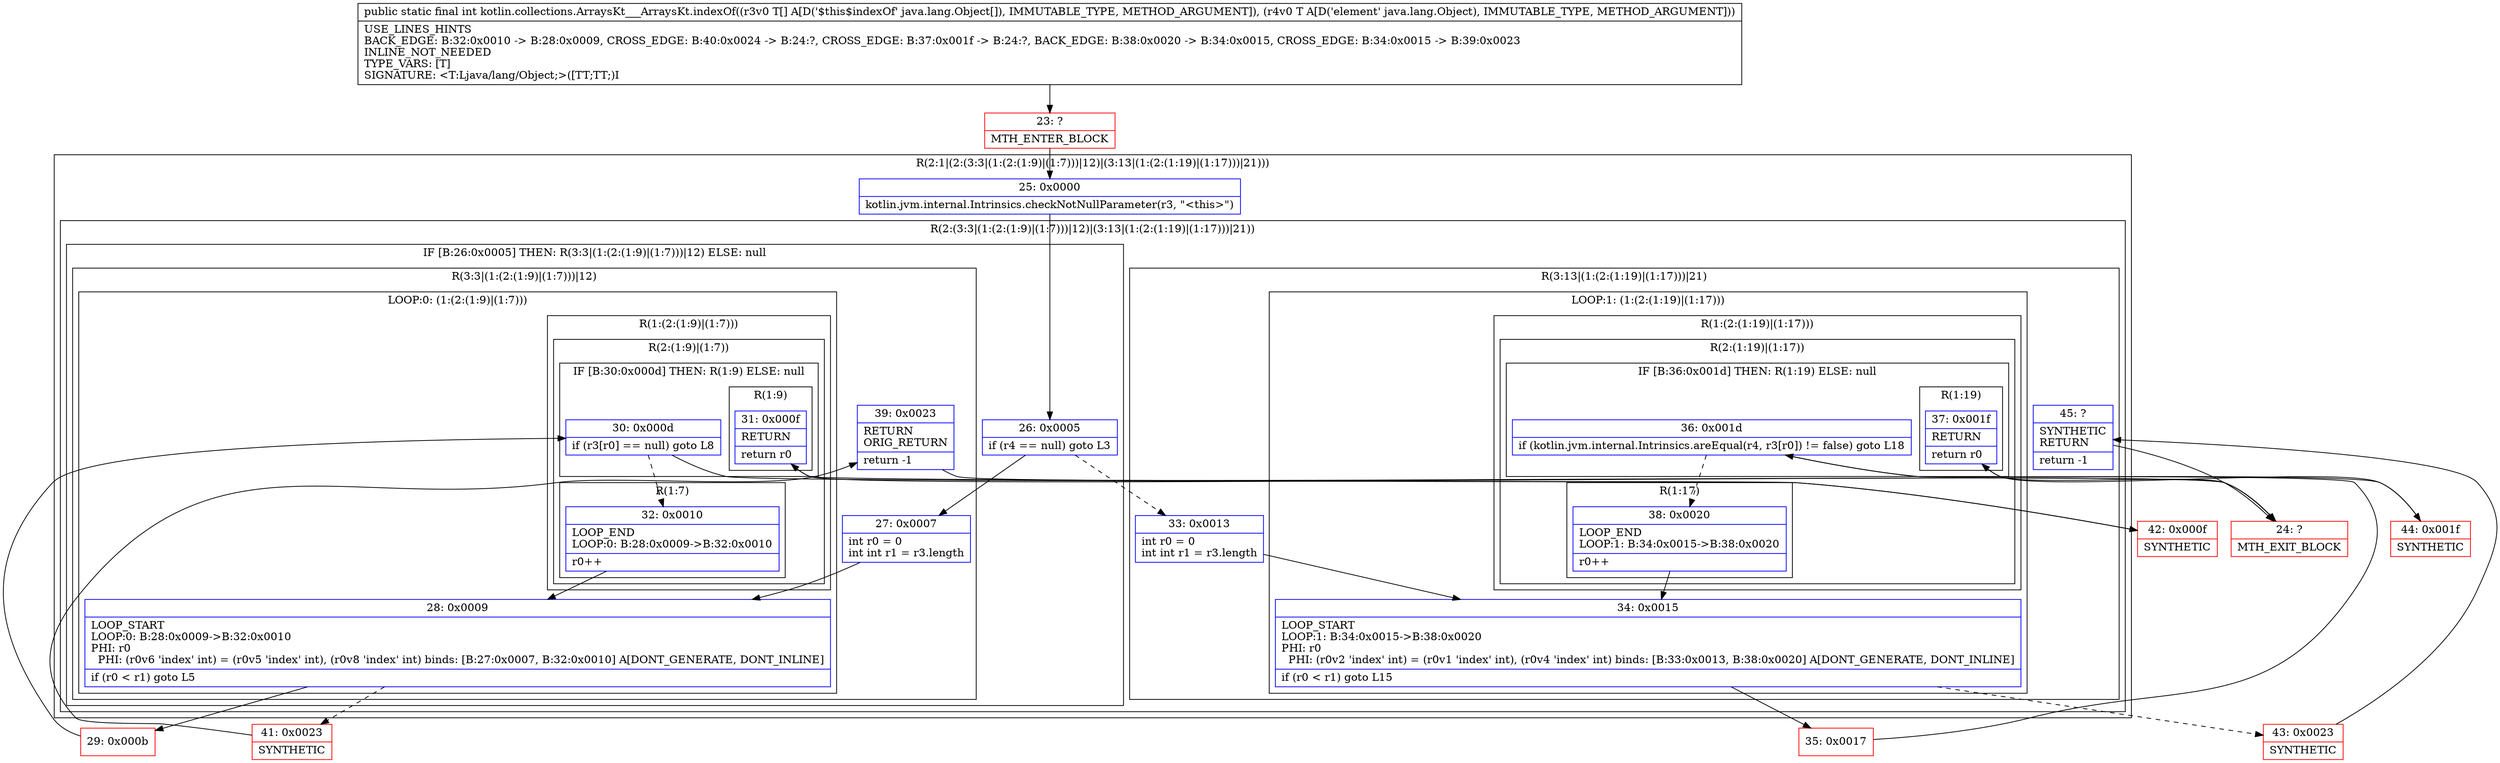 digraph "CFG forkotlin.collections.ArraysKt___ArraysKt.indexOf([Ljava\/lang\/Object;Ljava\/lang\/Object;)I" {
subgraph cluster_Region_964361056 {
label = "R(2:1|(2:(3:3|(1:(2:(1:9)|(1:7)))|12)|(3:13|(1:(2:(1:19)|(1:17)))|21)))";
node [shape=record,color=blue];
Node_25 [shape=record,label="{25\:\ 0x0000|kotlin.jvm.internal.Intrinsics.checkNotNullParameter(r3, \"\<this\>\")\l}"];
subgraph cluster_Region_247524309 {
label = "R(2:(3:3|(1:(2:(1:9)|(1:7)))|12)|(3:13|(1:(2:(1:19)|(1:17)))|21))";
node [shape=record,color=blue];
subgraph cluster_IfRegion_1713064405 {
label = "IF [B:26:0x0005] THEN: R(3:3|(1:(2:(1:9)|(1:7)))|12) ELSE: null";
node [shape=record,color=blue];
Node_26 [shape=record,label="{26\:\ 0x0005|if (r4 == null) goto L3\l}"];
subgraph cluster_Region_838716887 {
label = "R(3:3|(1:(2:(1:9)|(1:7)))|12)";
node [shape=record,color=blue];
Node_27 [shape=record,label="{27\:\ 0x0007|int r0 = 0\lint int r1 = r3.length\l}"];
subgraph cluster_LoopRegion_2106232752 {
label = "LOOP:0: (1:(2:(1:9)|(1:7)))";
node [shape=record,color=blue];
Node_28 [shape=record,label="{28\:\ 0x0009|LOOP_START\lLOOP:0: B:28:0x0009\-\>B:32:0x0010\lPHI: r0 \l  PHI: (r0v6 'index' int) = (r0v5 'index' int), (r0v8 'index' int) binds: [B:27:0x0007, B:32:0x0010] A[DONT_GENERATE, DONT_INLINE]\l|if (r0 \< r1) goto L5\l}"];
subgraph cluster_Region_212706690 {
label = "R(1:(2:(1:9)|(1:7)))";
node [shape=record,color=blue];
subgraph cluster_Region_1659039372 {
label = "R(2:(1:9)|(1:7))";
node [shape=record,color=blue];
subgraph cluster_IfRegion_643917740 {
label = "IF [B:30:0x000d] THEN: R(1:9) ELSE: null";
node [shape=record,color=blue];
Node_30 [shape=record,label="{30\:\ 0x000d|if (r3[r0] == null) goto L8\l}"];
subgraph cluster_Region_2041419202 {
label = "R(1:9)";
node [shape=record,color=blue];
Node_31 [shape=record,label="{31\:\ 0x000f|RETURN\l|return r0\l}"];
}
}
subgraph cluster_Region_768977122 {
label = "R(1:7)";
node [shape=record,color=blue];
Node_32 [shape=record,label="{32\:\ 0x0010|LOOP_END\lLOOP:0: B:28:0x0009\-\>B:32:0x0010\l|r0++\l}"];
}
}
}
}
Node_39 [shape=record,label="{39\:\ 0x0023|RETURN\lORIG_RETURN\l|return \-1\l}"];
}
}
subgraph cluster_Region_2088143768 {
label = "R(3:13|(1:(2:(1:19)|(1:17)))|21)";
node [shape=record,color=blue];
Node_33 [shape=record,label="{33\:\ 0x0013|int r0 = 0\lint int r1 = r3.length\l}"];
subgraph cluster_LoopRegion_92541413 {
label = "LOOP:1: (1:(2:(1:19)|(1:17)))";
node [shape=record,color=blue];
Node_34 [shape=record,label="{34\:\ 0x0015|LOOP_START\lLOOP:1: B:34:0x0015\-\>B:38:0x0020\lPHI: r0 \l  PHI: (r0v2 'index' int) = (r0v1 'index' int), (r0v4 'index' int) binds: [B:33:0x0013, B:38:0x0020] A[DONT_GENERATE, DONT_INLINE]\l|if (r0 \< r1) goto L15\l}"];
subgraph cluster_Region_1802846022 {
label = "R(1:(2:(1:19)|(1:17)))";
node [shape=record,color=blue];
subgraph cluster_Region_1461487132 {
label = "R(2:(1:19)|(1:17))";
node [shape=record,color=blue];
subgraph cluster_IfRegion_1555142612 {
label = "IF [B:36:0x001d] THEN: R(1:19) ELSE: null";
node [shape=record,color=blue];
Node_36 [shape=record,label="{36\:\ 0x001d|if (kotlin.jvm.internal.Intrinsics.areEqual(r4, r3[r0]) != false) goto L18\l}"];
subgraph cluster_Region_349433233 {
label = "R(1:19)";
node [shape=record,color=blue];
Node_37 [shape=record,label="{37\:\ 0x001f|RETURN\l|return r0\l}"];
}
}
subgraph cluster_Region_1518524215 {
label = "R(1:17)";
node [shape=record,color=blue];
Node_38 [shape=record,label="{38\:\ 0x0020|LOOP_END\lLOOP:1: B:34:0x0015\-\>B:38:0x0020\l|r0++\l}"];
}
}
}
}
Node_45 [shape=record,label="{45\:\ ?|SYNTHETIC\lRETURN\l|return \-1\l}"];
}
}
}
Node_23 [shape=record,color=red,label="{23\:\ ?|MTH_ENTER_BLOCK\l}"];
Node_29 [shape=record,color=red,label="{29\:\ 0x000b}"];
Node_42 [shape=record,color=red,label="{42\:\ 0x000f|SYNTHETIC\l}"];
Node_24 [shape=record,color=red,label="{24\:\ ?|MTH_EXIT_BLOCK\l}"];
Node_41 [shape=record,color=red,label="{41\:\ 0x0023|SYNTHETIC\l}"];
Node_35 [shape=record,color=red,label="{35\:\ 0x0017}"];
Node_44 [shape=record,color=red,label="{44\:\ 0x001f|SYNTHETIC\l}"];
Node_43 [shape=record,color=red,label="{43\:\ 0x0023|SYNTHETIC\l}"];
MethodNode[shape=record,label="{public static final int kotlin.collections.ArraysKt___ArraysKt.indexOf((r3v0 T[] A[D('$this$indexOf' java.lang.Object[]), IMMUTABLE_TYPE, METHOD_ARGUMENT]), (r4v0 T A[D('element' java.lang.Object), IMMUTABLE_TYPE, METHOD_ARGUMENT]))  | USE_LINES_HINTS\lBACK_EDGE: B:32:0x0010 \-\> B:28:0x0009, CROSS_EDGE: B:40:0x0024 \-\> B:24:?, CROSS_EDGE: B:37:0x001f \-\> B:24:?, BACK_EDGE: B:38:0x0020 \-\> B:34:0x0015, CROSS_EDGE: B:34:0x0015 \-\> B:39:0x0023\lINLINE_NOT_NEEDED\lTYPE_VARS: [T]\lSIGNATURE: \<T:Ljava\/lang\/Object;\>([TT;TT;)I\l}"];
MethodNode -> Node_23;Node_25 -> Node_26;
Node_26 -> Node_27;
Node_26 -> Node_33[style=dashed];
Node_27 -> Node_28;
Node_28 -> Node_29;
Node_28 -> Node_41[style=dashed];
Node_30 -> Node_32[style=dashed];
Node_30 -> Node_42;
Node_31 -> Node_24;
Node_32 -> Node_28;
Node_39 -> Node_24;
Node_33 -> Node_34;
Node_34 -> Node_35;
Node_34 -> Node_43[style=dashed];
Node_36 -> Node_38[style=dashed];
Node_36 -> Node_44;
Node_37 -> Node_24;
Node_38 -> Node_34;
Node_45 -> Node_24;
Node_23 -> Node_25;
Node_29 -> Node_30;
Node_42 -> Node_31;
Node_41 -> Node_39;
Node_35 -> Node_36;
Node_44 -> Node_37;
Node_43 -> Node_45;
}

